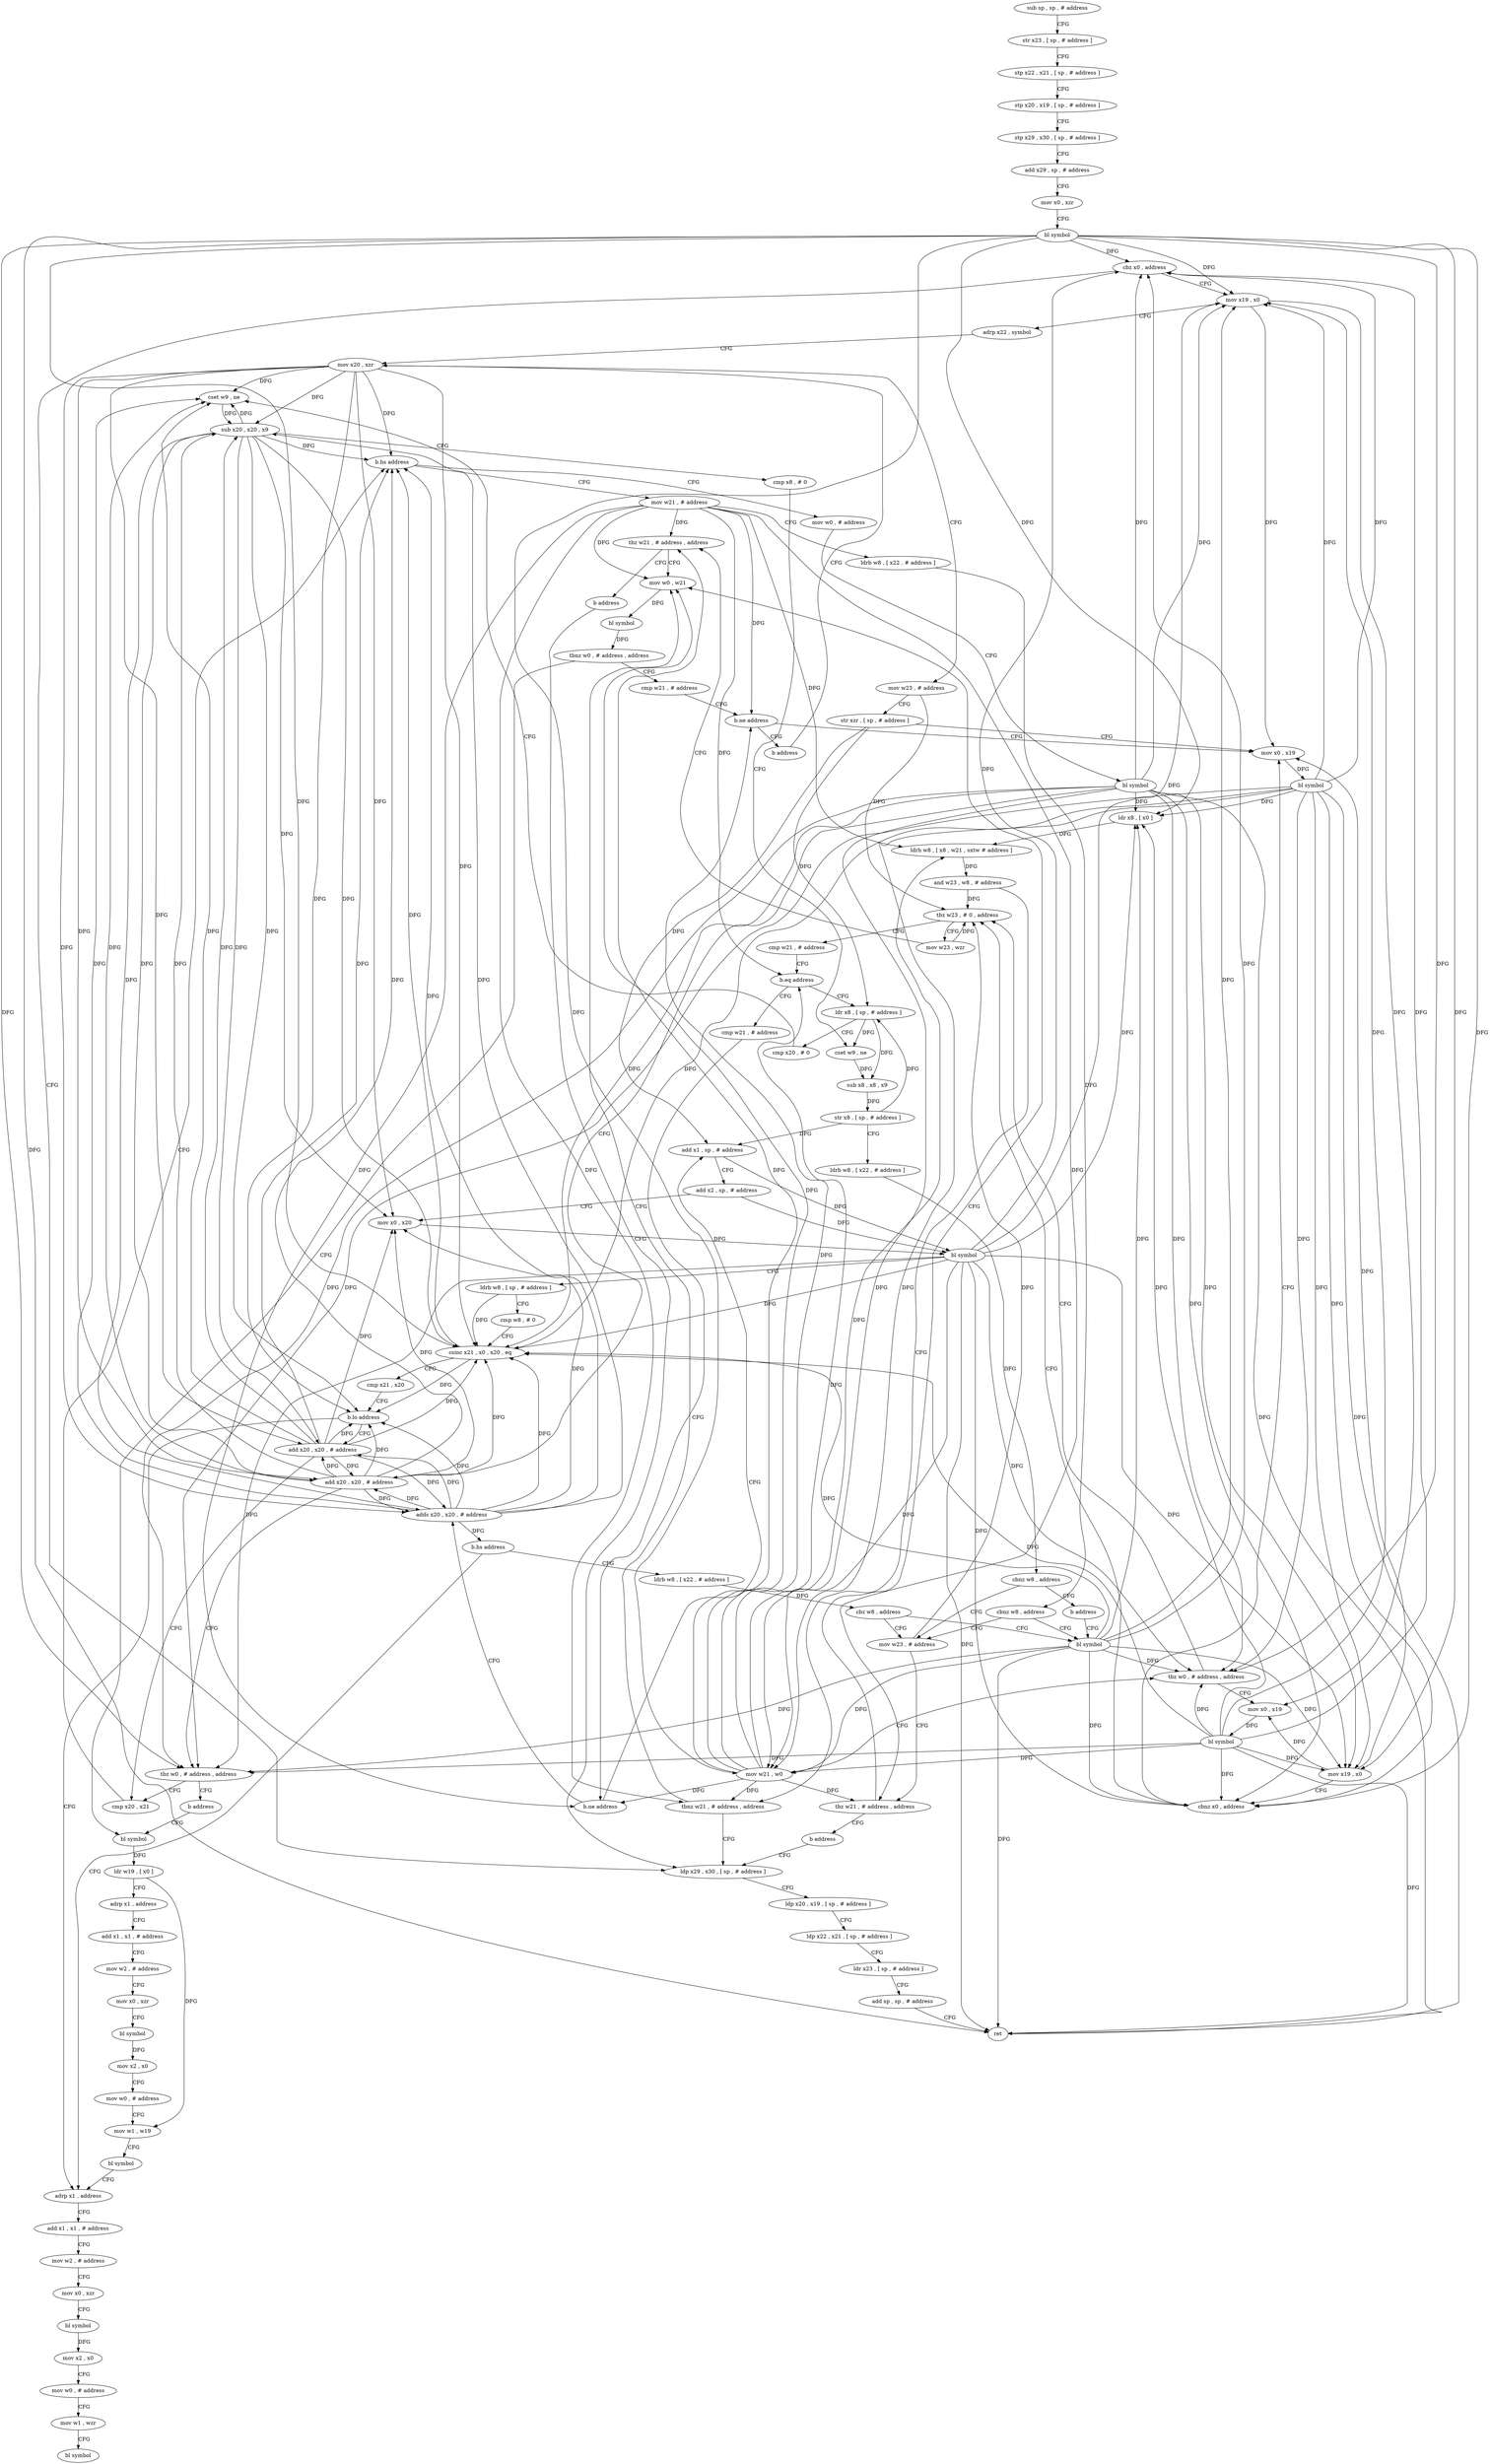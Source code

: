 digraph "func" {
"4201024" [label = "sub sp , sp , # address" ]
"4201028" [label = "str x23 , [ sp , # address ]" ]
"4201032" [label = "stp x22 , x21 , [ sp , # address ]" ]
"4201036" [label = "stp x20 , x19 , [ sp , # address ]" ]
"4201040" [label = "stp x29 , x30 , [ sp , # address ]" ]
"4201044" [label = "add x29 , sp , # address" ]
"4201048" [label = "mov x0 , xzr" ]
"4201052" [label = "bl symbol" ]
"4201056" [label = "cbz x0 , address" ]
"4201340" [label = "ldp x29 , x30 , [ sp , # address ]" ]
"4201060" [label = "mov x19 , x0" ]
"4201344" [label = "ldp x20 , x19 , [ sp , # address ]" ]
"4201348" [label = "ldp x22 , x21 , [ sp , # address ]" ]
"4201352" [label = "ldr x23 , [ sp , # address ]" ]
"4201356" [label = "add sp , sp , # address" ]
"4201360" [label = "ret" ]
"4201064" [label = "adrp x22 , symbol" ]
"4201068" [label = "mov x20 , xzr" ]
"4201112" [label = "tbz w23 , # 0 , address" ]
"4201200" [label = "mov w23 , wzr" ]
"4201116" [label = "cmp w21 , # address" ]
"4201096" [label = "mov x0 , x19" ]
"4201100" [label = "bl symbol" ]
"4201104" [label = "mov x19 , x0" ]
"4201108" [label = "cbnz x0 , address" ]
"4201080" [label = "mov x0 , x19" ]
"4201204" [label = "tbz w21 , # address , address" ]
"4201316" [label = "mov w0 , w21" ]
"4201208" [label = "b address" ]
"4201120" [label = "b.eq address" ]
"4201212" [label = "ldr x8 , [ sp , # address ]" ]
"4201124" [label = "cmp w21 , # address" ]
"4201084" [label = "bl symbol" ]
"4201088" [label = "mov w21 , w0" ]
"4201092" [label = "tbz w0 , # address , address" ]
"4201320" [label = "bl symbol" ]
"4201324" [label = "tbnz w0 , # address , address" ]
"4201364" [label = "bl symbol" ]
"4201328" [label = "cmp w21 , # address" ]
"4201216" [label = "cmp x20 , # 0" ]
"4201220" [label = "cset w9 , ne" ]
"4201224" [label = "sub x20 , x20 , x9" ]
"4201228" [label = "cmp x8 , # 0" ]
"4201232" [label = "cset w9 , ne" ]
"4201236" [label = "sub x8 , x8 , x9" ]
"4201240" [label = "str x8 , [ sp , # address ]" ]
"4201244" [label = "ldrb w8 , [ x22 , # address ]" ]
"4201248" [label = "cbnz w8 , address" ]
"4201272" [label = "mov w23 , # address" ]
"4201252" [label = "b address" ]
"4201128" [label = "b.ne address" ]
"4201256" [label = "adds x20 , x20 , # address" ]
"4201132" [label = "add x1 , sp , # address" ]
"4201368" [label = "ldr w19 , [ x0 ]" ]
"4201372" [label = "adrp x1 , address" ]
"4201376" [label = "add x1 , x1 , # address" ]
"4201380" [label = "mov w2 , # address" ]
"4201384" [label = "mov x0 , xzr" ]
"4201388" [label = "bl symbol" ]
"4201392" [label = "mov x2 , x0" ]
"4201396" [label = "mov w0 , # address" ]
"4201400" [label = "mov w1 , w19" ]
"4201404" [label = "bl symbol" ]
"4201408" [label = "adrp x1 , address" ]
"4201332" [label = "b.ne address" ]
"4201336" [label = "b address" ]
"4201276" [label = "tbz w21 , # address , address" ]
"4201280" [label = "b address" ]
"4201296" [label = "bl symbol" ]
"4201260" [label = "b.hs address" ]
"4201264" [label = "ldrb w8 , [ x22 , # address ]" ]
"4201136" [label = "add x2 , sp , # address" ]
"4201140" [label = "mov x0 , x20" ]
"4201144" [label = "bl symbol" ]
"4201148" [label = "ldrb w8 , [ sp , # address ]" ]
"4201152" [label = "cmp w8 , # 0" ]
"4201156" [label = "csinc x21 , x0 , x20 , eq" ]
"4201160" [label = "cmp x21 , x20" ]
"4201164" [label = "b.lo address" ]
"4201168" [label = "add x20 , x20 , # address" ]
"4201300" [label = "ldr x8 , [ x0 ]" ]
"4201304" [label = "ldrh w8 , [ x8 , w21 , sxtw # address ]" ]
"4201308" [label = "and w23 , w8 , # address" ]
"4201312" [label = "tbnz w21 , # address , address" ]
"4201412" [label = "add x1 , x1 , # address" ]
"4201416" [label = "mov w2 , # address" ]
"4201420" [label = "mov x0 , xzr" ]
"4201424" [label = "bl symbol" ]
"4201428" [label = "mov x2 , x0" ]
"4201432" [label = "mov w0 , # address" ]
"4201436" [label = "mov w1 , wzr" ]
"4201440" [label = "bl symbol" ]
"4201268" [label = "cbz w8 , address" ]
"4201172" [label = "cmp x20 , x21" ]
"4201072" [label = "mov w23 , # address" ]
"4201076" [label = "str xzr , [ sp , # address ]" ]
"4201284" [label = "mov w21 , # address" ]
"4201288" [label = "ldrb w8 , [ x22 , # address ]" ]
"4201292" [label = "cbnz w8 , address" ]
"4201180" [label = "mov w0 , # address" ]
"4201184" [label = "bl symbol" ]
"4201188" [label = "add x20 , x20 , # address" ]
"4201192" [label = "tbz w0 , # address , address" ]
"4201196" [label = "b address" ]
"4201176" [label = "b.hs address" ]
"4201024" -> "4201028" [ label = "CFG" ]
"4201028" -> "4201032" [ label = "CFG" ]
"4201032" -> "4201036" [ label = "CFG" ]
"4201036" -> "4201040" [ label = "CFG" ]
"4201040" -> "4201044" [ label = "CFG" ]
"4201044" -> "4201048" [ label = "CFG" ]
"4201048" -> "4201052" [ label = "CFG" ]
"4201052" -> "4201056" [ label = "DFG" ]
"4201052" -> "4201360" [ label = "DFG" ]
"4201052" -> "4201060" [ label = "DFG" ]
"4201052" -> "4201088" [ label = "DFG" ]
"4201052" -> "4201092" [ label = "DFG" ]
"4201052" -> "4201104" [ label = "DFG" ]
"4201052" -> "4201108" [ label = "DFG" ]
"4201052" -> "4201156" [ label = "DFG" ]
"4201052" -> "4201300" [ label = "DFG" ]
"4201052" -> "4201192" [ label = "DFG" ]
"4201056" -> "4201340" [ label = "CFG" ]
"4201056" -> "4201060" [ label = "CFG" ]
"4201340" -> "4201344" [ label = "CFG" ]
"4201060" -> "4201064" [ label = "CFG" ]
"4201060" -> "4201080" [ label = "DFG" ]
"4201060" -> "4201096" [ label = "DFG" ]
"4201344" -> "4201348" [ label = "CFG" ]
"4201348" -> "4201352" [ label = "CFG" ]
"4201352" -> "4201356" [ label = "CFG" ]
"4201356" -> "4201360" [ label = "CFG" ]
"4201064" -> "4201068" [ label = "CFG" ]
"4201068" -> "4201072" [ label = "CFG" ]
"4201068" -> "4201220" [ label = "DFG" ]
"4201068" -> "4201256" [ label = "DFG" ]
"4201068" -> "4201140" [ label = "DFG" ]
"4201068" -> "4201224" [ label = "DFG" ]
"4201068" -> "4201156" [ label = "DFG" ]
"4201068" -> "4201164" [ label = "DFG" ]
"4201068" -> "4201168" [ label = "DFG" ]
"4201068" -> "4201176" [ label = "DFG" ]
"4201068" -> "4201188" [ label = "DFG" ]
"4201112" -> "4201200" [ label = "CFG" ]
"4201112" -> "4201116" [ label = "CFG" ]
"4201200" -> "4201204" [ label = "CFG" ]
"4201200" -> "4201112" [ label = "DFG" ]
"4201116" -> "4201120" [ label = "CFG" ]
"4201096" -> "4201100" [ label = "DFG" ]
"4201100" -> "4201104" [ label = "DFG" ]
"4201100" -> "4201056" [ label = "DFG" ]
"4201100" -> "4201060" [ label = "DFG" ]
"4201100" -> "4201088" [ label = "DFG" ]
"4201100" -> "4201092" [ label = "DFG" ]
"4201100" -> "4201360" [ label = "DFG" ]
"4201100" -> "4201108" [ label = "DFG" ]
"4201100" -> "4201156" [ label = "DFG" ]
"4201100" -> "4201300" [ label = "DFG" ]
"4201100" -> "4201192" [ label = "DFG" ]
"4201104" -> "4201108" [ label = "CFG" ]
"4201104" -> "4201080" [ label = "DFG" ]
"4201104" -> "4201096" [ label = "DFG" ]
"4201108" -> "4201080" [ label = "CFG" ]
"4201108" -> "4201112" [ label = "CFG" ]
"4201080" -> "4201084" [ label = "DFG" ]
"4201204" -> "4201316" [ label = "CFG" ]
"4201204" -> "4201208" [ label = "CFG" ]
"4201316" -> "4201320" [ label = "DFG" ]
"4201208" -> "4201340" [ label = "CFG" ]
"4201120" -> "4201212" [ label = "CFG" ]
"4201120" -> "4201124" [ label = "CFG" ]
"4201212" -> "4201216" [ label = "CFG" ]
"4201212" -> "4201232" [ label = "DFG" ]
"4201212" -> "4201236" [ label = "DFG" ]
"4201124" -> "4201128" [ label = "CFG" ]
"4201084" -> "4201088" [ label = "DFG" ]
"4201084" -> "4201056" [ label = "DFG" ]
"4201084" -> "4201060" [ label = "DFG" ]
"4201084" -> "4201360" [ label = "DFG" ]
"4201084" -> "4201092" [ label = "DFG" ]
"4201084" -> "4201104" [ label = "DFG" ]
"4201084" -> "4201108" [ label = "DFG" ]
"4201084" -> "4201156" [ label = "DFG" ]
"4201084" -> "4201300" [ label = "DFG" ]
"4201084" -> "4201192" [ label = "DFG" ]
"4201088" -> "4201092" [ label = "CFG" ]
"4201088" -> "4201204" [ label = "DFG" ]
"4201088" -> "4201120" [ label = "DFG" ]
"4201088" -> "4201316" [ label = "DFG" ]
"4201088" -> "4201128" [ label = "DFG" ]
"4201088" -> "4201332" [ label = "DFG" ]
"4201088" -> "4201304" [ label = "DFG" ]
"4201088" -> "4201312" [ label = "DFG" ]
"4201088" -> "4201276" [ label = "DFG" ]
"4201092" -> "4201112" [ label = "CFG" ]
"4201092" -> "4201096" [ label = "CFG" ]
"4201320" -> "4201324" [ label = "DFG" ]
"4201324" -> "4201364" [ label = "CFG" ]
"4201324" -> "4201328" [ label = "CFG" ]
"4201364" -> "4201368" [ label = "DFG" ]
"4201328" -> "4201332" [ label = "CFG" ]
"4201216" -> "4201220" [ label = "CFG" ]
"4201220" -> "4201224" [ label = "DFG" ]
"4201224" -> "4201228" [ label = "CFG" ]
"4201224" -> "4201220" [ label = "DFG" ]
"4201224" -> "4201256" [ label = "DFG" ]
"4201224" -> "4201140" [ label = "DFG" ]
"4201224" -> "4201156" [ label = "DFG" ]
"4201224" -> "4201164" [ label = "DFG" ]
"4201224" -> "4201168" [ label = "DFG" ]
"4201224" -> "4201176" [ label = "DFG" ]
"4201224" -> "4201188" [ label = "DFG" ]
"4201228" -> "4201232" [ label = "CFG" ]
"4201232" -> "4201236" [ label = "DFG" ]
"4201236" -> "4201240" [ label = "DFG" ]
"4201240" -> "4201244" [ label = "CFG" ]
"4201240" -> "4201212" [ label = "DFG" ]
"4201240" -> "4201132" [ label = "DFG" ]
"4201244" -> "4201248" [ label = "DFG" ]
"4201248" -> "4201272" [ label = "CFG" ]
"4201248" -> "4201252" [ label = "CFG" ]
"4201272" -> "4201276" [ label = "CFG" ]
"4201272" -> "4201112" [ label = "DFG" ]
"4201252" -> "4201296" [ label = "CFG" ]
"4201128" -> "4201256" [ label = "CFG" ]
"4201128" -> "4201132" [ label = "CFG" ]
"4201256" -> "4201260" [ label = "DFG" ]
"4201256" -> "4201220" [ label = "DFG" ]
"4201256" -> "4201140" [ label = "DFG" ]
"4201256" -> "4201224" [ label = "DFG" ]
"4201256" -> "4201156" [ label = "DFG" ]
"4201256" -> "4201164" [ label = "DFG" ]
"4201256" -> "4201168" [ label = "DFG" ]
"4201256" -> "4201176" [ label = "DFG" ]
"4201256" -> "4201188" [ label = "DFG" ]
"4201132" -> "4201136" [ label = "CFG" ]
"4201132" -> "4201144" [ label = "DFG" ]
"4201368" -> "4201372" [ label = "CFG" ]
"4201368" -> "4201400" [ label = "DFG" ]
"4201372" -> "4201376" [ label = "CFG" ]
"4201376" -> "4201380" [ label = "CFG" ]
"4201380" -> "4201384" [ label = "CFG" ]
"4201384" -> "4201388" [ label = "CFG" ]
"4201388" -> "4201392" [ label = "DFG" ]
"4201392" -> "4201396" [ label = "CFG" ]
"4201396" -> "4201400" [ label = "CFG" ]
"4201400" -> "4201404" [ label = "CFG" ]
"4201404" -> "4201408" [ label = "CFG" ]
"4201408" -> "4201412" [ label = "CFG" ]
"4201332" -> "4201080" [ label = "CFG" ]
"4201332" -> "4201336" [ label = "CFG" ]
"4201336" -> "4201068" [ label = "CFG" ]
"4201276" -> "4201316" [ label = "CFG" ]
"4201276" -> "4201280" [ label = "CFG" ]
"4201280" -> "4201340" [ label = "CFG" ]
"4201296" -> "4201300" [ label = "DFG" ]
"4201296" -> "4201056" [ label = "DFG" ]
"4201296" -> "4201060" [ label = "DFG" ]
"4201296" -> "4201088" [ label = "DFG" ]
"4201296" -> "4201092" [ label = "DFG" ]
"4201296" -> "4201104" [ label = "DFG" ]
"4201296" -> "4201108" [ label = "DFG" ]
"4201296" -> "4201156" [ label = "DFG" ]
"4201296" -> "4201360" [ label = "DFG" ]
"4201296" -> "4201192" [ label = "DFG" ]
"4201260" -> "4201408" [ label = "CFG" ]
"4201260" -> "4201264" [ label = "CFG" ]
"4201264" -> "4201268" [ label = "DFG" ]
"4201136" -> "4201140" [ label = "CFG" ]
"4201136" -> "4201144" [ label = "DFG" ]
"4201140" -> "4201144" [ label = "DFG" ]
"4201144" -> "4201148" [ label = "CFG" ]
"4201144" -> "4201056" [ label = "DFG" ]
"4201144" -> "4201060" [ label = "DFG" ]
"4201144" -> "4201088" [ label = "DFG" ]
"4201144" -> "4201092" [ label = "DFG" ]
"4201144" -> "4201104" [ label = "DFG" ]
"4201144" -> "4201108" [ label = "DFG" ]
"4201144" -> "4201360" [ label = "DFG" ]
"4201144" -> "4201156" [ label = "DFG" ]
"4201144" -> "4201300" [ label = "DFG" ]
"4201144" -> "4201192" [ label = "DFG" ]
"4201148" -> "4201152" [ label = "CFG" ]
"4201148" -> "4201156" [ label = "DFG" ]
"4201152" -> "4201156" [ label = "CFG" ]
"4201156" -> "4201160" [ label = "CFG" ]
"4201156" -> "4201164" [ label = "DFG" ]
"4201156" -> "4201176" [ label = "DFG" ]
"4201160" -> "4201164" [ label = "CFG" ]
"4201164" -> "4201408" [ label = "CFG" ]
"4201164" -> "4201168" [ label = "CFG" ]
"4201168" -> "4201172" [ label = "CFG" ]
"4201168" -> "4201220" [ label = "DFG" ]
"4201168" -> "4201256" [ label = "DFG" ]
"4201168" -> "4201140" [ label = "DFG" ]
"4201168" -> "4201156" [ label = "DFG" ]
"4201168" -> "4201164" [ label = "DFG" ]
"4201168" -> "4201224" [ label = "DFG" ]
"4201168" -> "4201176" [ label = "DFG" ]
"4201168" -> "4201188" [ label = "DFG" ]
"4201300" -> "4201304" [ label = "DFG" ]
"4201304" -> "4201308" [ label = "DFG" ]
"4201308" -> "4201312" [ label = "CFG" ]
"4201308" -> "4201112" [ label = "DFG" ]
"4201312" -> "4201340" [ label = "CFG" ]
"4201312" -> "4201316" [ label = "CFG" ]
"4201412" -> "4201416" [ label = "CFG" ]
"4201416" -> "4201420" [ label = "CFG" ]
"4201420" -> "4201424" [ label = "CFG" ]
"4201424" -> "4201428" [ label = "DFG" ]
"4201428" -> "4201432" [ label = "CFG" ]
"4201432" -> "4201436" [ label = "CFG" ]
"4201436" -> "4201440" [ label = "CFG" ]
"4201268" -> "4201296" [ label = "CFG" ]
"4201268" -> "4201272" [ label = "CFG" ]
"4201172" -> "4201176" [ label = "CFG" ]
"4201072" -> "4201076" [ label = "CFG" ]
"4201072" -> "4201112" [ label = "DFG" ]
"4201076" -> "4201080" [ label = "CFG" ]
"4201076" -> "4201212" [ label = "DFG" ]
"4201076" -> "4201132" [ label = "DFG" ]
"4201284" -> "4201288" [ label = "CFG" ]
"4201284" -> "4201204" [ label = "DFG" ]
"4201284" -> "4201120" [ label = "DFG" ]
"4201284" -> "4201316" [ label = "DFG" ]
"4201284" -> "4201128" [ label = "DFG" ]
"4201284" -> "4201332" [ label = "DFG" ]
"4201284" -> "4201304" [ label = "DFG" ]
"4201284" -> "4201312" [ label = "DFG" ]
"4201284" -> "4201276" [ label = "DFG" ]
"4201288" -> "4201292" [ label = "DFG" ]
"4201292" -> "4201272" [ label = "CFG" ]
"4201292" -> "4201296" [ label = "CFG" ]
"4201180" -> "4201184" [ label = "CFG" ]
"4201184" -> "4201188" [ label = "CFG" ]
"4201184" -> "4201056" [ label = "DFG" ]
"4201184" -> "4201060" [ label = "DFG" ]
"4201184" -> "4201088" [ label = "DFG" ]
"4201184" -> "4201092" [ label = "DFG" ]
"4201184" -> "4201104" [ label = "DFG" ]
"4201184" -> "4201108" [ label = "DFG" ]
"4201184" -> "4201156" [ label = "DFG" ]
"4201184" -> "4201300" [ label = "DFG" ]
"4201184" -> "4201360" [ label = "DFG" ]
"4201184" -> "4201192" [ label = "DFG" ]
"4201188" -> "4201192" [ label = "CFG" ]
"4201188" -> "4201220" [ label = "DFG" ]
"4201188" -> "4201256" [ label = "DFG" ]
"4201188" -> "4201140" [ label = "DFG" ]
"4201188" -> "4201156" [ label = "DFG" ]
"4201188" -> "4201164" [ label = "DFG" ]
"4201188" -> "4201168" [ label = "DFG" ]
"4201188" -> "4201224" [ label = "DFG" ]
"4201188" -> "4201176" [ label = "DFG" ]
"4201192" -> "4201172" [ label = "CFG" ]
"4201192" -> "4201196" [ label = "CFG" ]
"4201196" -> "4201364" [ label = "CFG" ]
"4201176" -> "4201284" [ label = "CFG" ]
"4201176" -> "4201180" [ label = "CFG" ]
}

